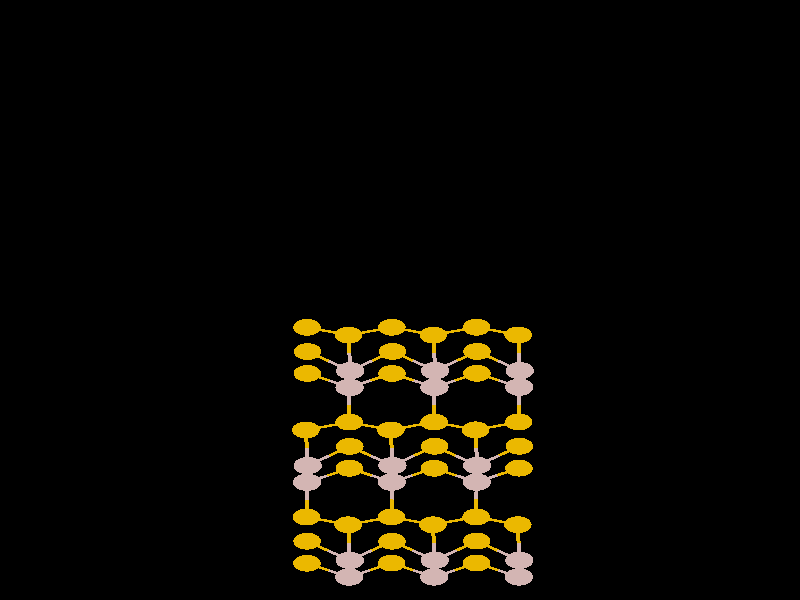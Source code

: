 #include "colors.inc"
#include "finish.inc"

global_settings {assumed_gamma 1 max_trace_level 6}
background {color White transmit 1.0}
camera {orthographic
  right -40.15*x up 49.35*y
  direction 1.00*z
  location <0,0,50.00> look_at <0,0,0>}


light_source {<  2.00,   3.00,  40.00> color White
  area_light <0.70, 0, 0>, <0, 0.70, 0>, 3, 3
  adaptive 1 jitter}
// no fog
#declare simple = finish {phong 0.7}
#declare pale = finish {ambient 0.5 diffuse 0.85 roughness 0.001 specular 0.200 }
#declare intermediate = finish {ambient 0.3 diffuse 0.6 specular 0.1 roughness 0.04}
#declare vmd = finish {ambient 0.0 diffuse 0.65 phong 0.1 phong_size 40.0 specular 0.5 }
#declare jmol = finish {ambient 0.2 diffuse 0.6 specular 1 roughness 0.001 metallic}
#declare ase2 = finish {ambient 0.05 brilliance 3 diffuse 0.6 metallic specular 0.7 roughness 0.04 reflection 0.15}
#declare ase3 = finish {ambient 0.15 brilliance 2 diffuse 0.6 metallic specular 1.0 roughness 0.001 reflection 0.0}
#declare glass = finish {ambient 0.05 diffuse 0.3 specular 1.0 roughness 0.001}
#declare glass2 = finish {ambient 0.01 diffuse 0.3 specular 1.0 reflection 0.25 roughness 0.001}
#declare Rcell = 0.000;
#declare Rbond = 0.100;

#macro atom(LOC, R, COL, TRANS, FIN)
  sphere{LOC, R texture{pigment{color COL transmit TRANS} finish{FIN}}}
#end
#macro constrain(LOC, R, COL, TRANS FIN)
union{torus{R, Rcell rotate 45*z texture{pigment{color COL transmit TRANS} finish{FIN}}}
     torus{R, Rcell rotate -45*z texture{pigment{color COL transmit TRANS} finish{FIN}}}
     translate LOC}
#end

cylinder {< -6.41, -23.32, -34.20>, < 19.12, -23.29, -34.20>, Rcell pigment {Black}}
cylinder {<-19.12,  23.47, -34.20>, <  6.41,  23.50, -34.20>, Rcell pigment {Black}}
cylinder {<-19.12,  23.47,   0.00>, <  6.41,  23.50,   0.00>, Rcell pigment {Black}}
cylinder {< -6.41, -23.32,   0.00>, < 19.12, -23.29,   0.00>, Rcell pigment {Black}}
cylinder {< -6.41, -23.32, -34.20>, <-19.12,  23.47, -34.20>, Rcell pigment {Black}}
cylinder {< 19.12, -23.29, -34.20>, <  6.41,  23.50, -34.20>, Rcell pigment {Black}}
cylinder {< 19.12, -23.29,   0.00>, <  6.41,  23.50,   0.00>, Rcell pigment {Black}}
cylinder {< -6.41, -23.32,   0.00>, <-19.12,  23.47,   0.00>, Rcell pigment {Black}}
cylinder {< -6.41, -23.32, -34.20>, < -6.41, -23.32,   0.00>, Rcell pigment {Black}}
cylinder {< 19.12, -23.29, -34.20>, < 19.12, -23.29,   0.00>, Rcell pigment {Black}}
cylinder {<  6.41,  23.50, -34.20>, <  6.41,  23.50,   0.00>, Rcell pigment {Black}}
cylinder {<-19.12,  23.47, -34.20>, <-19.12,  23.47,   0.00>, Rcell pigment {Black}}
atom(< -4.67, -21.65, -14.31>, 0.69, rgb <0.83, 0.48, 0.00>, 0.0, ase3) // #0
atom(< -4.66, -19.84, -19.54>, 0.69, rgb <0.83, 0.48, 0.00>, 0.0, ase3) // #1
atom(< -4.69, -17.85, -15.54>, 0.69, rgb <0.83, 0.48, 0.00>, 0.0, ase3) // #2
atom(< -2.52, -21.42, -18.18>, 0.71, rgb <0.65, 0.46, 0.45>, 0.0, ase3) // #3
atom(< -4.63, -13.62, -18.18>, 0.71, rgb <0.65, 0.46, 0.45>, 0.0, ase3) // #4
atom(< -0.42, -21.64, -14.31>, 0.69, rgb <0.83, 0.48, 0.00>, 0.0, ase3) // #5
atom(< -2.60, -18.49, -17.48>, 0.69, rgb <0.83, 0.48, 0.00>, 0.0, ase3) // #6
atom(< -0.40, -19.84, -19.54>, 0.69, rgb <0.83, 0.48, 0.00>, 0.0, ase3) // #7
atom(< -0.43, -17.84, -15.54>, 0.69, rgb <0.83, 0.48, 0.00>, 0.0, ase3) // #8
atom(< -2.55, -22.79, -15.64>, 0.71, rgb <0.65, 0.46, 0.45>, 0.0, ase3) // #9
atom(<  1.74, -21.41, -18.18>, 0.71, rgb <0.65, 0.46, 0.45>, 0.0, ase3) // #10
atom(< -2.54, -13.84, -14.31>, 0.69, rgb <0.83, 0.48, 0.00>, 0.0, ase3) // #11
atom(< -4.72, -10.69, -17.48>, 0.69, rgb <0.83, 0.48, 0.00>, 0.0, ase3) // #12
atom(< -2.52, -12.04, -19.54>, 0.69, rgb <0.83, 0.48, 0.00>, 0.0, ase3) // #13
atom(< -2.55, -10.04, -15.54>, 0.69, rgb <0.83, 0.48, 0.00>, 0.0, ase3) // #14
atom(< -4.66, -14.99, -15.64>, 0.71, rgb <0.65, 0.46, 0.45>, 0.0, ase3) // #15
atom(< -0.38, -13.62, -18.18>, 0.71, rgb <0.65, 0.46, 0.45>, 0.0, ase3) // #16
atom(< -4.65,  -6.04, -14.31>, 0.69, rgb <0.83, 0.48, 0.00>, 0.0, ase3) // #17
atom(< -4.64,  -4.24, -19.54>, 0.69, rgb <0.83, 0.48, 0.00>, 0.0, ase3) // #18
atom(< -4.67,  -2.25, -15.54>, 0.69, rgb <0.83, 0.48, 0.00>, 0.0, ase3) // #19
atom(< -2.50,  -5.82, -18.18>, 0.71, rgb <0.65, 0.46, 0.45>, 0.0, ase3) // #20
atom(<  3.84, -21.63, -14.31>, 0.69, rgb <0.83, 0.48, 0.00>, 0.0, ase3) // #21
atom(<  1.65, -18.49, -17.48>, 0.69, rgb <0.83, 0.48, 0.00>, 0.0, ase3) // #22
atom(<  3.85, -19.83, -19.54>, 0.69, rgb <0.83, 0.48, 0.00>, 0.0, ase3) // #23
atom(<  3.82, -17.84, -15.54>, 0.69, rgb <0.83, 0.48, 0.00>, 0.0, ase3) // #24
atom(<  1.71, -22.78, -15.64>, 0.71, rgb <0.65, 0.46, 0.45>, 0.0, ase3) // #25
atom(<  5.99, -21.41, -18.18>, 0.71, rgb <0.65, 0.46, 0.45>, 0.0, ase3) // #26
atom(<  1.72, -13.84, -14.31>, 0.69, rgb <0.83, 0.48, 0.00>, 0.0, ase3) // #27
atom(< -0.46, -10.69, -17.48>, 0.69, rgb <0.83, 0.48, 0.00>, 0.0, ase3) // #28
atom(<  1.74, -12.03, -19.54>, 0.69, rgb <0.83, 0.48, 0.00>, 0.0, ase3) // #29
atom(<  1.71, -10.04, -15.54>, 0.69, rgb <0.83, 0.48, 0.00>, 0.0, ase3) // #30
atom(< -0.41, -14.98, -15.64>, 0.71, rgb <0.65, 0.46, 0.45>, 0.0, ase3) // #31
atom(<  3.87, -13.61, -18.18>, 0.71, rgb <0.65, 0.46, 0.45>, 0.0, ase3) // #32
atom(< -0.40,  -6.04, -14.31>, 0.69, rgb <0.83, 0.48, 0.00>, 0.0, ase3) // #33
atom(< -2.58,  -2.89, -17.48>, 0.69, rgb <0.83, 0.48, 0.00>, 0.0, ase3) // #34
atom(< -0.38,  -4.23, -19.54>, 0.69, rgb <0.83, 0.48, 0.00>, 0.0, ase3) // #35
atom(< -0.41,  -2.24, -15.54>, 0.69, rgb <0.83, 0.48, 0.00>, 0.0, ase3) // #36
atom(< -2.53,  -7.19, -15.64>, 0.71, rgb <0.65, 0.46, 0.45>, 0.0, ase3) // #37
atom(<  1.76,  -5.81, -18.18>, 0.71, rgb <0.65, 0.46, 0.45>, 0.0, ase3) // #38
atom(<  5.91, -18.48, -17.48>, 0.69, rgb <0.83, 0.48, 0.00>, 0.0, ase3) // #39
atom(<  5.96, -22.78, -15.64>, 0.71, rgb <0.65, 0.46, 0.45>, 0.0, ase3) // #40
atom(<  5.97, -13.83, -14.31>, 0.69, rgb <0.83, 0.48, 0.00>, 0.0, ase3) // #41
atom(<  3.79, -10.68, -17.48>, 0.69, rgb <0.83, 0.48, 0.00>, 0.0, ase3) // #42
atom(<  5.99, -12.03, -19.54>, 0.69, rgb <0.83, 0.48, 0.00>, 0.0, ase3) // #43
atom(<  5.96, -10.03, -15.54>, 0.69, rgb <0.83, 0.48, 0.00>, 0.0, ase3) // #44
atom(<  3.85, -14.98, -15.64>, 0.71, rgb <0.65, 0.46, 0.45>, 0.0, ase3) // #45
atom(<  3.86,  -6.03, -14.31>, 0.69, rgb <0.83, 0.48, 0.00>, 0.0, ase3) // #46
atom(<  1.67,  -2.89, -17.48>, 0.69, rgb <0.83, 0.48, 0.00>, 0.0, ase3) // #47
atom(<  3.87,  -4.23, -19.54>, 0.69, rgb <0.83, 0.48, 0.00>, 0.0, ase3) // #48
atom(<  3.84,  -2.24, -15.54>, 0.69, rgb <0.83, 0.48, 0.00>, 0.0, ase3) // #49
atom(<  1.73,  -7.18, -15.64>, 0.71, rgb <0.65, 0.46, 0.45>, 0.0, ase3) // #50
atom(<  6.01,  -5.81, -18.18>, 0.71, rgb <0.65, 0.46, 0.45>, 0.0, ase3) // #51
atom(<  5.93,  -2.88, -17.48>, 0.69, rgb <0.83, 0.48, 0.00>, 0.0, ase3) // #52
atom(<  5.98,  -7.17, -15.64>, 0.71, rgb <0.65, 0.46, 0.45>, 0.0, ase3) // #53
cylinder {< -4.67, -21.65, -14.31>, < -3.61, -22.22, -14.97>, Rbond texture{pigment {color rgb <0.83, 0.48, 0.00> transmit 0.0} finish{ase3}}}
cylinder {< -2.55, -22.79, -15.64>, < -3.61, -22.22, -14.97>, Rbond texture{pigment {color rgb <0.65, 0.46, 0.45> transmit 0.0} finish{ase3}}}
cylinder {< -4.66, -19.84, -19.54>, < -3.59, -20.63, -18.86>, Rbond texture{pigment {color rgb <0.83, 0.48, 0.00> transmit 0.0} finish{ase3}}}
cylinder {< -2.52, -21.42, -18.18>, < -3.59, -20.63, -18.86>, Rbond texture{pigment {color rgb <0.65, 0.46, 0.45> transmit 0.0} finish{ase3}}}
cylinder {< -4.69, -17.85, -15.54>, < -4.68, -16.42, -15.59>, Rbond texture{pigment {color rgb <0.83, 0.48, 0.00> transmit 0.0} finish{ase3}}}
cylinder {< -4.66, -14.99, -15.64>, < -4.68, -16.42, -15.59>, Rbond texture{pigment {color rgb <0.65, 0.46, 0.45> transmit 0.0} finish{ase3}}}
cylinder {< -4.69, -17.85, -15.54>, < -3.64, -18.17, -16.51>, Rbond texture{pigment {color rgb <0.83, 0.48, 0.00> transmit 0.0} finish{ase3}}}
cylinder {< -2.60, -18.49, -17.48>, < -3.64, -18.17, -16.51>, Rbond texture{pigment {color rgb <0.83, 0.48, 0.00> transmit 0.0} finish{ase3}}}
cylinder {< -2.52, -21.42, -18.18>, < -2.56, -19.96, -17.83>, Rbond texture{pigment {color rgb <0.65, 0.46, 0.45> transmit 0.0} finish{ase3}}}
cylinder {< -2.60, -18.49, -17.48>, < -2.56, -19.96, -17.83>, Rbond texture{pigment {color rgb <0.83, 0.48, 0.00> transmit 0.0} finish{ase3}}}
cylinder {< -2.52, -21.42, -18.18>, < -2.53, -22.10, -16.91>, Rbond texture{pigment {color rgb <0.65, 0.46, 0.45> transmit 0.0} finish{ase3}}}
cylinder {< -2.55, -22.79, -15.64>, < -2.53, -22.10, -16.91>, Rbond texture{pigment {color rgb <0.65, 0.46, 0.45> transmit 0.0} finish{ase3}}}
cylinder {< -2.52, -21.42, -18.18>, < -1.46, -20.63, -18.86>, Rbond texture{pigment {color rgb <0.65, 0.46, 0.45> transmit 0.0} finish{ase3}}}
cylinder {< -0.40, -19.84, -19.54>, < -1.46, -20.63, -18.86>, Rbond texture{pigment {color rgb <0.83, 0.48, 0.00> transmit 0.0} finish{ase3}}}
cylinder {< -4.63, -13.62, -18.18>, < -4.65, -14.30, -16.91>, Rbond texture{pigment {color rgb <0.65, 0.46, 0.45> transmit 0.0} finish{ase3}}}
cylinder {< -4.66, -14.99, -15.64>, < -4.65, -14.30, -16.91>, Rbond texture{pigment {color rgb <0.65, 0.46, 0.45> transmit 0.0} finish{ase3}}}
cylinder {< -4.63, -13.62, -18.18>, < -4.68, -12.16, -17.83>, Rbond texture{pigment {color rgb <0.65, 0.46, 0.45> transmit 0.0} finish{ase3}}}
cylinder {< -4.72, -10.69, -17.48>, < -4.68, -12.16, -17.83>, Rbond texture{pigment {color rgb <0.83, 0.48, 0.00> transmit 0.0} finish{ase3}}}
cylinder {< -4.63, -13.62, -18.18>, < -3.58, -12.83, -18.86>, Rbond texture{pigment {color rgb <0.65, 0.46, 0.45> transmit 0.0} finish{ase3}}}
cylinder {< -2.52, -12.04, -19.54>, < -3.58, -12.83, -18.86>, Rbond texture{pigment {color rgb <0.83, 0.48, 0.00> transmit 0.0} finish{ase3}}}
cylinder {< -0.42, -21.64, -14.31>, < -1.48, -22.21, -14.97>, Rbond texture{pigment {color rgb <0.83, 0.48, 0.00> transmit 0.0} finish{ase3}}}
cylinder {< -2.55, -22.79, -15.64>, < -1.48, -22.21, -14.97>, Rbond texture{pigment {color rgb <0.65, 0.46, 0.45> transmit 0.0} finish{ase3}}}
cylinder {< -0.42, -21.64, -14.31>, <  0.64, -22.21, -14.97>, Rbond texture{pigment {color rgb <0.83, 0.48, 0.00> transmit 0.0} finish{ase3}}}
cylinder {<  1.71, -22.78, -15.64>, <  0.64, -22.21, -14.97>, Rbond texture{pigment {color rgb <0.65, 0.46, 0.45> transmit 0.0} finish{ase3}}}
cylinder {< -2.60, -18.49, -17.48>, < -1.52, -18.17, -16.51>, Rbond texture{pigment {color rgb <0.83, 0.48, 0.00> transmit 0.0} finish{ase3}}}
cylinder {< -0.43, -17.84, -15.54>, < -1.52, -18.17, -16.51>, Rbond texture{pigment {color rgb <0.83, 0.48, 0.00> transmit 0.0} finish{ase3}}}
cylinder {< -0.40, -19.84, -19.54>, <  0.67, -20.62, -18.86>, Rbond texture{pigment {color rgb <0.83, 0.48, 0.00> transmit 0.0} finish{ase3}}}
cylinder {<  1.74, -21.41, -18.18>, <  0.67, -20.62, -18.86>, Rbond texture{pigment {color rgb <0.65, 0.46, 0.45> transmit 0.0} finish{ase3}}}
cylinder {< -0.43, -17.84, -15.54>, < -0.42, -16.41, -15.59>, Rbond texture{pigment {color rgb <0.83, 0.48, 0.00> transmit 0.0} finish{ase3}}}
cylinder {< -0.41, -14.98, -15.64>, < -0.42, -16.41, -15.59>, Rbond texture{pigment {color rgb <0.65, 0.46, 0.45> transmit 0.0} finish{ase3}}}
cylinder {< -0.43, -17.84, -15.54>, <  0.61, -18.17, -16.51>, Rbond texture{pigment {color rgb <0.83, 0.48, 0.00> transmit 0.0} finish{ase3}}}
cylinder {<  1.65, -18.49, -17.48>, <  0.61, -18.17, -16.51>, Rbond texture{pigment {color rgb <0.83, 0.48, 0.00> transmit 0.0} finish{ase3}}}
cylinder {<  1.74, -21.41, -18.18>, <  1.70, -19.95, -17.83>, Rbond texture{pigment {color rgb <0.65, 0.46, 0.45> transmit 0.0} finish{ase3}}}
cylinder {<  1.65, -18.49, -17.48>, <  1.70, -19.95, -17.83>, Rbond texture{pigment {color rgb <0.83, 0.48, 0.00> transmit 0.0} finish{ase3}}}
cylinder {<  1.74, -21.41, -18.18>, <  1.72, -22.10, -16.91>, Rbond texture{pigment {color rgb <0.65, 0.46, 0.45> transmit 0.0} finish{ase3}}}
cylinder {<  1.71, -22.78, -15.64>, <  1.72, -22.10, -16.91>, Rbond texture{pigment {color rgb <0.65, 0.46, 0.45> transmit 0.0} finish{ase3}}}
cylinder {<  1.74, -21.41, -18.18>, <  2.80, -20.62, -18.86>, Rbond texture{pigment {color rgb <0.65, 0.46, 0.45> transmit 0.0} finish{ase3}}}
cylinder {<  3.85, -19.83, -19.54>, <  2.80, -20.62, -18.86>, Rbond texture{pigment {color rgb <0.83, 0.48, 0.00> transmit 0.0} finish{ase3}}}
cylinder {< -2.54, -13.84, -14.31>, < -3.60, -14.42, -14.97>, Rbond texture{pigment {color rgb <0.83, 0.48, 0.00> transmit 0.0} finish{ase3}}}
cylinder {< -4.66, -14.99, -15.64>, < -3.60, -14.42, -14.97>, Rbond texture{pigment {color rgb <0.65, 0.46, 0.45> transmit 0.0} finish{ase3}}}
cylinder {< -2.54, -13.84, -14.31>, < -1.47, -14.41, -14.97>, Rbond texture{pigment {color rgb <0.83, 0.48, 0.00> transmit 0.0} finish{ase3}}}
cylinder {< -0.41, -14.98, -15.64>, < -1.47, -14.41, -14.97>, Rbond texture{pigment {color rgb <0.65, 0.46, 0.45> transmit 0.0} finish{ase3}}}
cylinder {< -4.72, -10.69, -17.48>, < -3.63, -10.37, -16.51>, Rbond texture{pigment {color rgb <0.83, 0.48, 0.00> transmit 0.0} finish{ase3}}}
cylinder {< -2.55, -10.04, -15.54>, < -3.63, -10.37, -16.51>, Rbond texture{pigment {color rgb <0.83, 0.48, 0.00> transmit 0.0} finish{ase3}}}
cylinder {< -2.52, -12.04, -19.54>, < -1.45, -12.83, -18.86>, Rbond texture{pigment {color rgb <0.83, 0.48, 0.00> transmit 0.0} finish{ase3}}}
cylinder {< -0.38, -13.62, -18.18>, < -1.45, -12.83, -18.86>, Rbond texture{pigment {color rgb <0.65, 0.46, 0.45> transmit 0.0} finish{ase3}}}
cylinder {< -2.55, -10.04, -15.54>, < -2.54,  -8.62, -15.59>, Rbond texture{pigment {color rgb <0.83, 0.48, 0.00> transmit 0.0} finish{ase3}}}
cylinder {< -2.53,  -7.19, -15.64>, < -2.54,  -8.62, -15.59>, Rbond texture{pigment {color rgb <0.65, 0.46, 0.45> transmit 0.0} finish{ase3}}}
cylinder {< -2.55, -10.04, -15.54>, < -1.51, -10.37, -16.51>, Rbond texture{pigment {color rgb <0.83, 0.48, 0.00> transmit 0.0} finish{ase3}}}
cylinder {< -0.46, -10.69, -17.48>, < -1.51, -10.37, -16.51>, Rbond texture{pigment {color rgb <0.83, 0.48, 0.00> transmit 0.0} finish{ase3}}}
cylinder {< -0.38, -13.62, -18.18>, < -0.39, -14.30, -16.91>, Rbond texture{pigment {color rgb <0.65, 0.46, 0.45> transmit 0.0} finish{ase3}}}
cylinder {< -0.41, -14.98, -15.64>, < -0.39, -14.30, -16.91>, Rbond texture{pigment {color rgb <0.65, 0.46, 0.45> transmit 0.0} finish{ase3}}}
cylinder {< -0.38, -13.62, -18.18>, < -0.42, -12.15, -17.83>, Rbond texture{pigment {color rgb <0.65, 0.46, 0.45> transmit 0.0} finish{ase3}}}
cylinder {< -0.46, -10.69, -17.48>, < -0.42, -12.15, -17.83>, Rbond texture{pigment {color rgb <0.83, 0.48, 0.00> transmit 0.0} finish{ase3}}}
cylinder {< -0.38, -13.62, -18.18>, <  0.68, -12.82, -18.86>, Rbond texture{pigment {color rgb <0.65, 0.46, 0.45> transmit 0.0} finish{ase3}}}
cylinder {<  1.74, -12.03, -19.54>, <  0.68, -12.82, -18.86>, Rbond texture{pigment {color rgb <0.83, 0.48, 0.00> transmit 0.0} finish{ase3}}}
cylinder {< -4.65,  -6.04, -14.31>, < -3.59,  -6.61, -14.97>, Rbond texture{pigment {color rgb <0.83, 0.48, 0.00> transmit 0.0} finish{ase3}}}
cylinder {< -2.53,  -7.19, -15.64>, < -3.59,  -6.61, -14.97>, Rbond texture{pigment {color rgb <0.65, 0.46, 0.45> transmit 0.0} finish{ase3}}}
cylinder {< -4.64,  -4.24, -19.54>, < -3.57,  -5.03, -18.86>, Rbond texture{pigment {color rgb <0.83, 0.48, 0.00> transmit 0.0} finish{ase3}}}
cylinder {< -2.50,  -5.82, -18.18>, < -3.57,  -5.03, -18.86>, Rbond texture{pigment {color rgb <0.65, 0.46, 0.45> transmit 0.0} finish{ase3}}}
cylinder {< -4.67,  -2.25, -15.54>, < -3.62,  -2.57, -16.51>, Rbond texture{pigment {color rgb <0.83, 0.48, 0.00> transmit 0.0} finish{ase3}}}
cylinder {< -2.58,  -2.89, -17.48>, < -3.62,  -2.57, -16.51>, Rbond texture{pigment {color rgb <0.83, 0.48, 0.00> transmit 0.0} finish{ase3}}}
cylinder {< -2.50,  -5.82, -18.18>, < -2.51,  -6.50, -16.91>, Rbond texture{pigment {color rgb <0.65, 0.46, 0.45> transmit 0.0} finish{ase3}}}
cylinder {< -2.53,  -7.19, -15.64>, < -2.51,  -6.50, -16.91>, Rbond texture{pigment {color rgb <0.65, 0.46, 0.45> transmit 0.0} finish{ase3}}}
cylinder {< -2.50,  -5.82, -18.18>, < -2.54,  -4.35, -17.83>, Rbond texture{pigment {color rgb <0.65, 0.46, 0.45> transmit 0.0} finish{ase3}}}
cylinder {< -2.58,  -2.89, -17.48>, < -2.54,  -4.35, -17.83>, Rbond texture{pigment {color rgb <0.83, 0.48, 0.00> transmit 0.0} finish{ase3}}}
cylinder {< -2.50,  -5.82, -18.18>, < -1.44,  -5.03, -18.86>, Rbond texture{pigment {color rgb <0.65, 0.46, 0.45> transmit 0.0} finish{ase3}}}
cylinder {< -0.38,  -4.23, -19.54>, < -1.44,  -5.03, -18.86>, Rbond texture{pigment {color rgb <0.83, 0.48, 0.00> transmit 0.0} finish{ase3}}}
cylinder {<  3.84, -21.63, -14.31>, <  2.77, -22.21, -14.97>, Rbond texture{pigment {color rgb <0.83, 0.48, 0.00> transmit 0.0} finish{ase3}}}
cylinder {<  1.71, -22.78, -15.64>, <  2.77, -22.21, -14.97>, Rbond texture{pigment {color rgb <0.65, 0.46, 0.45> transmit 0.0} finish{ase3}}}
cylinder {<  3.84, -21.63, -14.31>, <  4.90, -22.21, -14.97>, Rbond texture{pigment {color rgb <0.83, 0.48, 0.00> transmit 0.0} finish{ase3}}}
cylinder {<  5.96, -22.78, -15.64>, <  4.90, -22.21, -14.97>, Rbond texture{pigment {color rgb <0.65, 0.46, 0.45> transmit 0.0} finish{ase3}}}
cylinder {<  1.65, -18.49, -17.48>, <  2.74, -18.16, -16.51>, Rbond texture{pigment {color rgb <0.83, 0.48, 0.00> transmit 0.0} finish{ase3}}}
cylinder {<  3.82, -17.84, -15.54>, <  2.74, -18.16, -16.51>, Rbond texture{pigment {color rgb <0.83, 0.48, 0.00> transmit 0.0} finish{ase3}}}
cylinder {<  3.85, -19.83, -19.54>, <  4.92, -20.62, -18.86>, Rbond texture{pigment {color rgb <0.83, 0.48, 0.00> transmit 0.0} finish{ase3}}}
cylinder {<  5.99, -21.41, -18.18>, <  4.92, -20.62, -18.86>, Rbond texture{pigment {color rgb <0.65, 0.46, 0.45> transmit 0.0} finish{ase3}}}
cylinder {<  3.82, -17.84, -15.54>, <  3.83, -16.41, -15.59>, Rbond texture{pigment {color rgb <0.83, 0.48, 0.00> transmit 0.0} finish{ase3}}}
cylinder {<  3.85, -14.98, -15.64>, <  3.83, -16.41, -15.59>, Rbond texture{pigment {color rgb <0.65, 0.46, 0.45> transmit 0.0} finish{ase3}}}
cylinder {<  3.82, -17.84, -15.54>, <  4.87, -18.16, -16.51>, Rbond texture{pigment {color rgb <0.83, 0.48, 0.00> transmit 0.0} finish{ase3}}}
cylinder {<  5.91, -18.48, -17.48>, <  4.87, -18.16, -16.51>, Rbond texture{pigment {color rgb <0.83, 0.48, 0.00> transmit 0.0} finish{ase3}}}
cylinder {<  5.99, -21.41, -18.18>, <  5.95, -19.95, -17.83>, Rbond texture{pigment {color rgb <0.65, 0.46, 0.45> transmit 0.0} finish{ase3}}}
cylinder {<  5.91, -18.48, -17.48>, <  5.95, -19.95, -17.83>, Rbond texture{pigment {color rgb <0.83, 0.48, 0.00> transmit 0.0} finish{ase3}}}
cylinder {<  5.99, -21.41, -18.18>, <  5.98, -22.09, -16.91>, Rbond texture{pigment {color rgb <0.65, 0.46, 0.45> transmit 0.0} finish{ase3}}}
cylinder {<  5.96, -22.78, -15.64>, <  5.98, -22.09, -16.91>, Rbond texture{pigment {color rgb <0.65, 0.46, 0.45> transmit 0.0} finish{ase3}}}
cylinder {<  1.72, -13.84, -14.31>, <  0.65, -14.41, -14.97>, Rbond texture{pigment {color rgb <0.83, 0.48, 0.00> transmit 0.0} finish{ase3}}}
cylinder {< -0.41, -14.98, -15.64>, <  0.65, -14.41, -14.97>, Rbond texture{pigment {color rgb <0.65, 0.46, 0.45> transmit 0.0} finish{ase3}}}
cylinder {<  1.72, -13.84, -14.31>, <  2.78, -14.41, -14.97>, Rbond texture{pigment {color rgb <0.83, 0.48, 0.00> transmit 0.0} finish{ase3}}}
cylinder {<  3.85, -14.98, -15.64>, <  2.78, -14.41, -14.97>, Rbond texture{pigment {color rgb <0.65, 0.46, 0.45> transmit 0.0} finish{ase3}}}
cylinder {< -0.46, -10.69, -17.48>, <  0.62, -10.36, -16.51>, Rbond texture{pigment {color rgb <0.83, 0.48, 0.00> transmit 0.0} finish{ase3}}}
cylinder {<  1.71, -10.04, -15.54>, <  0.62, -10.36, -16.51>, Rbond texture{pigment {color rgb <0.83, 0.48, 0.00> transmit 0.0} finish{ase3}}}
cylinder {<  1.74, -12.03, -19.54>, <  2.81, -12.82, -18.86>, Rbond texture{pigment {color rgb <0.83, 0.48, 0.00> transmit 0.0} finish{ase3}}}
cylinder {<  3.87, -13.61, -18.18>, <  2.81, -12.82, -18.86>, Rbond texture{pigment {color rgb <0.65, 0.46, 0.45> transmit 0.0} finish{ase3}}}
cylinder {<  1.71, -10.04, -15.54>, <  1.72,  -8.61, -15.59>, Rbond texture{pigment {color rgb <0.83, 0.48, 0.00> transmit 0.0} finish{ase3}}}
cylinder {<  1.73,  -7.18, -15.64>, <  1.72,  -8.61, -15.59>, Rbond texture{pigment {color rgb <0.65, 0.46, 0.45> transmit 0.0} finish{ase3}}}
cylinder {<  1.71, -10.04, -15.54>, <  2.75, -10.36, -16.51>, Rbond texture{pigment {color rgb <0.83, 0.48, 0.00> transmit 0.0} finish{ase3}}}
cylinder {<  3.79, -10.68, -17.48>, <  2.75, -10.36, -16.51>, Rbond texture{pigment {color rgb <0.83, 0.48, 0.00> transmit 0.0} finish{ase3}}}
cylinder {<  3.87, -13.61, -18.18>, <  3.86, -14.29, -16.91>, Rbond texture{pigment {color rgb <0.65, 0.46, 0.45> transmit 0.0} finish{ase3}}}
cylinder {<  3.85, -14.98, -15.64>, <  3.86, -14.29, -16.91>, Rbond texture{pigment {color rgb <0.65, 0.46, 0.45> transmit 0.0} finish{ase3}}}
cylinder {<  3.87, -13.61, -18.18>, <  3.83, -12.15, -17.83>, Rbond texture{pigment {color rgb <0.65, 0.46, 0.45> transmit 0.0} finish{ase3}}}
cylinder {<  3.79, -10.68, -17.48>, <  3.83, -12.15, -17.83>, Rbond texture{pigment {color rgb <0.83, 0.48, 0.00> transmit 0.0} finish{ase3}}}
cylinder {<  3.87, -13.61, -18.18>, <  4.93, -12.82, -18.86>, Rbond texture{pigment {color rgb <0.65, 0.46, 0.45> transmit 0.0} finish{ase3}}}
cylinder {<  5.99, -12.03, -19.54>, <  4.93, -12.82, -18.86>, Rbond texture{pigment {color rgb <0.83, 0.48, 0.00> transmit 0.0} finish{ase3}}}
cylinder {< -0.40,  -6.04, -14.31>, < -1.46,  -6.61, -14.97>, Rbond texture{pigment {color rgb <0.83, 0.48, 0.00> transmit 0.0} finish{ase3}}}
cylinder {< -2.53,  -7.19, -15.64>, < -1.46,  -6.61, -14.97>, Rbond texture{pigment {color rgb <0.65, 0.46, 0.45> transmit 0.0} finish{ase3}}}
cylinder {< -0.40,  -6.04, -14.31>, <  0.66,  -6.61, -14.97>, Rbond texture{pigment {color rgb <0.83, 0.48, 0.00> transmit 0.0} finish{ase3}}}
cylinder {<  1.73,  -7.18, -15.64>, <  0.66,  -6.61, -14.97>, Rbond texture{pigment {color rgb <0.65, 0.46, 0.45> transmit 0.0} finish{ase3}}}
cylinder {< -2.58,  -2.89, -17.48>, < -1.50,  -2.57, -16.51>, Rbond texture{pigment {color rgb <0.83, 0.48, 0.00> transmit 0.0} finish{ase3}}}
cylinder {< -0.41,  -2.24, -15.54>, < -1.50,  -2.57, -16.51>, Rbond texture{pigment {color rgb <0.83, 0.48, 0.00> transmit 0.0} finish{ase3}}}
cylinder {< -0.38,  -4.23, -19.54>, <  0.69,  -5.02, -18.86>, Rbond texture{pigment {color rgb <0.83, 0.48, 0.00> transmit 0.0} finish{ase3}}}
cylinder {<  1.76,  -5.81, -18.18>, <  0.69,  -5.02, -18.86>, Rbond texture{pigment {color rgb <0.65, 0.46, 0.45> transmit 0.0} finish{ase3}}}
cylinder {< -0.41,  -2.24, -15.54>, <  0.63,  -2.56, -16.51>, Rbond texture{pigment {color rgb <0.83, 0.48, 0.00> transmit 0.0} finish{ase3}}}
cylinder {<  1.67,  -2.89, -17.48>, <  0.63,  -2.56, -16.51>, Rbond texture{pigment {color rgb <0.83, 0.48, 0.00> transmit 0.0} finish{ase3}}}
cylinder {<  1.76,  -5.81, -18.18>, <  1.72,  -4.35, -17.83>, Rbond texture{pigment {color rgb <0.65, 0.46, 0.45> transmit 0.0} finish{ase3}}}
cylinder {<  1.67,  -2.89, -17.48>, <  1.72,  -4.35, -17.83>, Rbond texture{pigment {color rgb <0.83, 0.48, 0.00> transmit 0.0} finish{ase3}}}
cylinder {<  1.76,  -5.81, -18.18>, <  1.74,  -6.50, -16.91>, Rbond texture{pigment {color rgb <0.65, 0.46, 0.45> transmit 0.0} finish{ase3}}}
cylinder {<  1.73,  -7.18, -15.64>, <  1.74,  -6.50, -16.91>, Rbond texture{pigment {color rgb <0.65, 0.46, 0.45> transmit 0.0} finish{ase3}}}
cylinder {<  1.76,  -5.81, -18.18>, <  2.82,  -5.02, -18.86>, Rbond texture{pigment {color rgb <0.65, 0.46, 0.45> transmit 0.0} finish{ase3}}}
cylinder {<  3.87,  -4.23, -19.54>, <  2.82,  -5.02, -18.86>, Rbond texture{pigment {color rgb <0.83, 0.48, 0.00> transmit 0.0} finish{ase3}}}
cylinder {<  5.97, -13.83, -14.31>, <  4.91, -14.40, -14.97>, Rbond texture{pigment {color rgb <0.83, 0.48, 0.00> transmit 0.0} finish{ase3}}}
cylinder {<  3.85, -14.98, -15.64>, <  4.91, -14.40, -14.97>, Rbond texture{pigment {color rgb <0.65, 0.46, 0.45> transmit 0.0} finish{ase3}}}
cylinder {<  3.79, -10.68, -17.48>, <  4.88, -10.36, -16.51>, Rbond texture{pigment {color rgb <0.83, 0.48, 0.00> transmit 0.0} finish{ase3}}}
cylinder {<  5.96, -10.03, -15.54>, <  4.88, -10.36, -16.51>, Rbond texture{pigment {color rgb <0.83, 0.48, 0.00> transmit 0.0} finish{ase3}}}
cylinder {<  5.96, -10.03, -15.54>, <  5.97,  -8.60, -15.59>, Rbond texture{pigment {color rgb <0.83, 0.48, 0.00> transmit 0.0} finish{ase3}}}
cylinder {<  5.98,  -7.17, -15.64>, <  5.97,  -8.60, -15.59>, Rbond texture{pigment {color rgb <0.65, 0.46, 0.45> transmit 0.0} finish{ase3}}}
cylinder {<  3.86,  -6.03, -14.31>, <  2.79,  -6.61, -14.97>, Rbond texture{pigment {color rgb <0.83, 0.48, 0.00> transmit 0.0} finish{ase3}}}
cylinder {<  1.73,  -7.18, -15.64>, <  2.79,  -6.61, -14.97>, Rbond texture{pigment {color rgb <0.65, 0.46, 0.45> transmit 0.0} finish{ase3}}}
cylinder {<  3.86,  -6.03, -14.31>, <  4.92,  -6.60, -14.97>, Rbond texture{pigment {color rgb <0.83, 0.48, 0.00> transmit 0.0} finish{ase3}}}
cylinder {<  5.98,  -7.17, -15.64>, <  4.92,  -6.60, -14.97>, Rbond texture{pigment {color rgb <0.65, 0.46, 0.45> transmit 0.0} finish{ase3}}}
cylinder {<  1.67,  -2.89, -17.48>, <  2.76,  -2.56, -16.51>, Rbond texture{pigment {color rgb <0.83, 0.48, 0.00> transmit 0.0} finish{ase3}}}
cylinder {<  3.84,  -2.24, -15.54>, <  2.76,  -2.56, -16.51>, Rbond texture{pigment {color rgb <0.83, 0.48, 0.00> transmit 0.0} finish{ase3}}}
cylinder {<  3.87,  -4.23, -19.54>, <  4.94,  -5.02, -18.86>, Rbond texture{pigment {color rgb <0.83, 0.48, 0.00> transmit 0.0} finish{ase3}}}
cylinder {<  6.01,  -5.81, -18.18>, <  4.94,  -5.02, -18.86>, Rbond texture{pigment {color rgb <0.65, 0.46, 0.45> transmit 0.0} finish{ase3}}}
cylinder {<  3.84,  -2.24, -15.54>, <  4.89,  -2.56, -16.51>, Rbond texture{pigment {color rgb <0.83, 0.48, 0.00> transmit 0.0} finish{ase3}}}
cylinder {<  5.93,  -2.88, -17.48>, <  4.89,  -2.56, -16.51>, Rbond texture{pigment {color rgb <0.83, 0.48, 0.00> transmit 0.0} finish{ase3}}}
cylinder {<  6.01,  -5.81, -18.18>, <  6.00,  -6.49, -16.91>, Rbond texture{pigment {color rgb <0.65, 0.46, 0.45> transmit 0.0} finish{ase3}}}
cylinder {<  5.98,  -7.17, -15.64>, <  6.00,  -6.49, -16.91>, Rbond texture{pigment {color rgb <0.65, 0.46, 0.45> transmit 0.0} finish{ase3}}}
cylinder {<  6.01,  -5.81, -18.18>, <  5.97,  -4.34, -17.83>, Rbond texture{pigment {color rgb <0.65, 0.46, 0.45> transmit 0.0} finish{ase3}}}
cylinder {<  5.93,  -2.88, -17.48>, <  5.97,  -4.34, -17.83>, Rbond texture{pigment {color rgb <0.83, 0.48, 0.00> transmit 0.0} finish{ase3}}}
// no constraints
